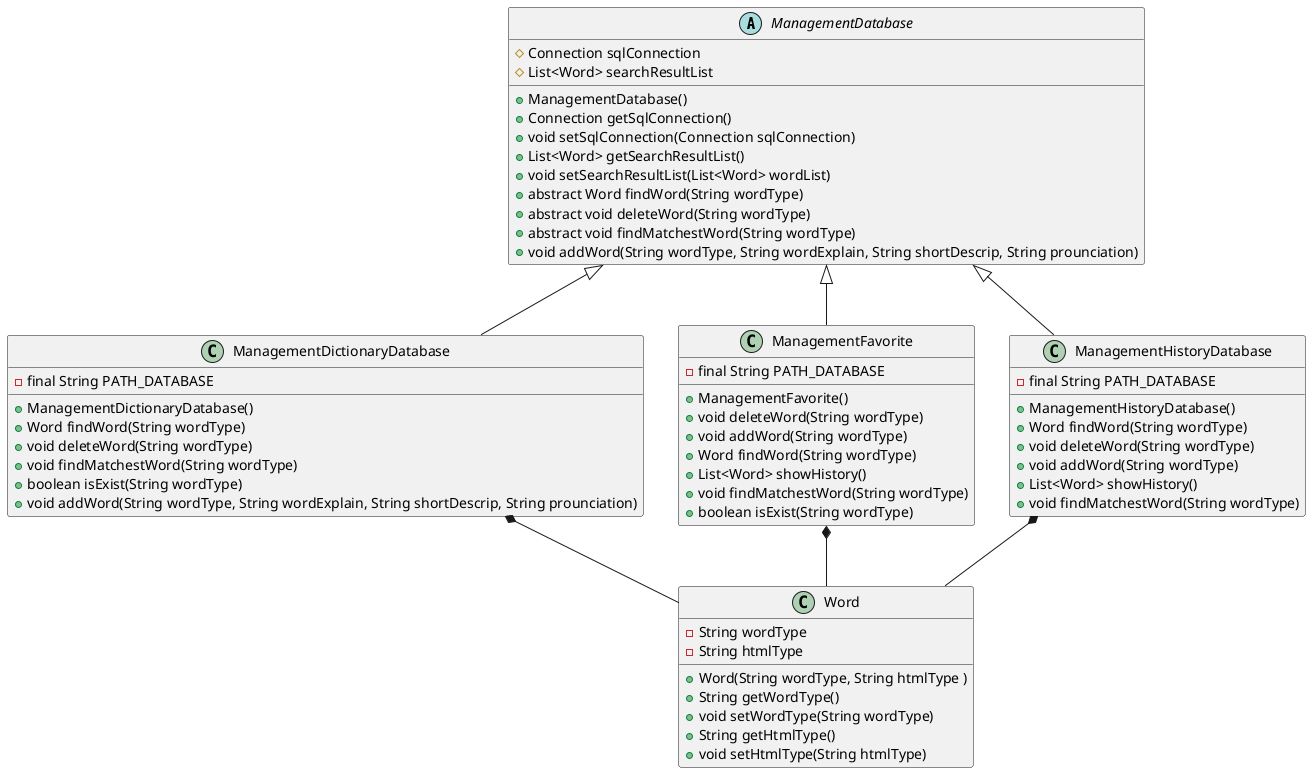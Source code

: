 @startuml
'https://plantuml.com/class-diagram'
abstract class ManagementDatabase {
    #  Connection sqlConnection
    #  List<Word> searchResultList
    +  ManagementDatabase()
    +  Connection getSqlConnection()
    +  void setSqlConnection(Connection sqlConnection)
    +  List<Word> getSearchResultList()
    +  void setSearchResultList(List<Word> wordList)
    +  abstract Word findWord(String wordType)
    +  abstract void deleteWord(String wordType)
    +  abstract void findMatchestWord(String wordType)
    +  void addWord(String wordType, String wordExplain, String shortDescrip, String prounciation)
}

class ManagementDictionaryDatabase extends ManagementDatabase {
    -  final String PATH_DATABASE
    +  ManagementDictionaryDatabase()
    +  Word findWord(String wordType)
    +  void deleteWord(String wordType)
    +  void findMatchestWord(String wordType)
    +  boolean isExist(String wordType)
    +  void addWord(String wordType, String wordExplain, String shortDescrip, String prounciation)
}

class ManagementFavorite extends ManagementDatabase {
    -  final String PATH_DATABASE
    +  ManagementFavorite()
    +  void deleteWord(String wordType)
    +  void addWord(String wordType)
    +  Word findWord(String wordType)
    +  List<Word> showHistory()
    +  void findMatchestWord(String wordType)
    +  boolean isExist(String wordType)
}

class ManagementHistoryDatabase extends ManagementDatabase {
    -  final String PATH_DATABASE
    +  ManagementHistoryDatabase()
    +  Word findWord(String wordType)
    +  void deleteWord(String wordType)
    +  void addWord(String wordType)
    +  List<Word> showHistory()
    +  void findMatchestWord(String wordType)
}

class Word {
        - String wordType
        - String htmlType
        + Word(String wordType, String htmlType )
        + String getWordType()
        + void setWordType(String wordType)
        + String getHtmlType()
        + void setHtmlType(String htmlType)
}

ManagementHistoryDatabase *-- Word
ManagementFavorite *-- Word
ManagementDictionaryDatabase *-- Word
@enduml

